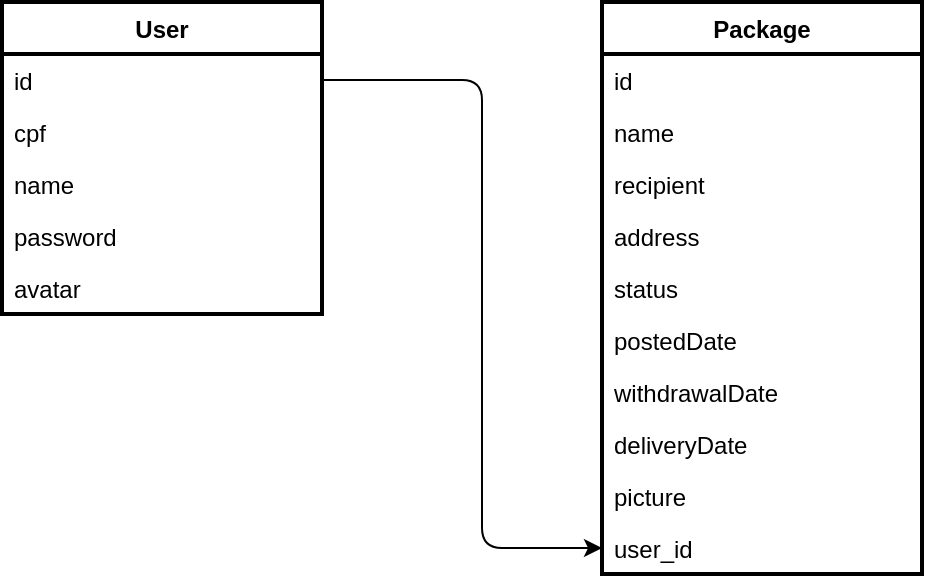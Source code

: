 <mxfile>
    <diagram id="8Blz_PSae8v8QLja-x9F" name="Page-1">
        <mxGraphModel dx="897" dy="622" grid="1" gridSize="10" guides="1" tooltips="1" connect="1" arrows="1" fold="1" page="1" pageScale="1" pageWidth="827" pageHeight="1169" math="0" shadow="0">
            <root>
                <mxCell id="0"/>
                <mxCell id="1" parent="0"/>
                <mxCell id="FFdh5_D-b6YVNC4HtfPS-11" value="User" style="swimlane;fontStyle=1;align=center;verticalAlign=top;childLayout=stackLayout;horizontal=1;startSize=26;horizontalStack=0;resizeParent=1;resizeParentMax=0;resizeLast=0;collapsible=1;marginBottom=0;strokeWidth=2;" parent="1" vertex="1">
                    <mxGeometry x="70" y="260" width="160" height="156" as="geometry">
                        <mxRectangle x="150" y="270" width="100" height="26" as="alternateBounds"/>
                    </mxGeometry>
                </mxCell>
                <mxCell id="FFdh5_D-b6YVNC4HtfPS-12" value="id" style="text;strokeColor=none;fillColor=none;align=left;verticalAlign=top;spacingLeft=4;spacingRight=4;overflow=hidden;rotatable=0;points=[[0,0.5],[1,0.5]];portConstraint=eastwest;" parent="FFdh5_D-b6YVNC4HtfPS-11" vertex="1">
                    <mxGeometry y="26" width="160" height="26" as="geometry"/>
                </mxCell>
                <mxCell id="FFdh5_D-b6YVNC4HtfPS-16" value="cpf" style="text;strokeColor=none;fillColor=none;align=left;verticalAlign=top;spacingLeft=4;spacingRight=4;overflow=hidden;rotatable=0;points=[[0,0.5],[1,0.5]];portConstraint=eastwest;" parent="FFdh5_D-b6YVNC4HtfPS-11" vertex="1">
                    <mxGeometry y="52" width="160" height="26" as="geometry"/>
                </mxCell>
                <mxCell id="FFdh5_D-b6YVNC4HtfPS-17" value="name" style="text;strokeColor=none;fillColor=none;align=left;verticalAlign=top;spacingLeft=4;spacingRight=4;overflow=hidden;rotatable=0;points=[[0,0.5],[1,0.5]];portConstraint=eastwest;" parent="FFdh5_D-b6YVNC4HtfPS-11" vertex="1">
                    <mxGeometry y="78" width="160" height="26" as="geometry"/>
                </mxCell>
                <mxCell id="FFdh5_D-b6YVNC4HtfPS-18" value="password" style="text;strokeColor=none;fillColor=none;align=left;verticalAlign=top;spacingLeft=4;spacingRight=4;overflow=hidden;rotatable=0;points=[[0,0.5],[1,0.5]];portConstraint=eastwest;" parent="FFdh5_D-b6YVNC4HtfPS-11" vertex="1">
                    <mxGeometry y="104" width="160" height="26" as="geometry"/>
                </mxCell>
                <mxCell id="FFdh5_D-b6YVNC4HtfPS-19" value="avatar" style="text;strokeColor=none;fillColor=none;align=left;verticalAlign=top;spacingLeft=4;spacingRight=4;overflow=hidden;rotatable=0;points=[[0,0.5],[1,0.5]];portConstraint=eastwest;" parent="FFdh5_D-b6YVNC4HtfPS-11" vertex="1">
                    <mxGeometry y="130" width="160" height="26" as="geometry"/>
                </mxCell>
                <mxCell id="FFdh5_D-b6YVNC4HtfPS-20" value="Package" style="swimlane;fontStyle=1;align=center;verticalAlign=top;childLayout=stackLayout;horizontal=1;startSize=26;horizontalStack=0;resizeParent=1;resizeParentMax=0;resizeLast=0;collapsible=1;marginBottom=0;strokeWidth=2;" parent="1" vertex="1">
                    <mxGeometry x="370" y="260" width="160" height="286" as="geometry">
                        <mxRectangle x="150" y="270" width="100" height="26" as="alternateBounds"/>
                    </mxGeometry>
                </mxCell>
                <mxCell id="FFdh5_D-b6YVNC4HtfPS-21" value="id" style="text;strokeColor=none;fillColor=none;align=left;verticalAlign=top;spacingLeft=4;spacingRight=4;overflow=hidden;rotatable=0;points=[[0,0.5],[1,0.5]];portConstraint=eastwest;" parent="FFdh5_D-b6YVNC4HtfPS-20" vertex="1">
                    <mxGeometry y="26" width="160" height="26" as="geometry"/>
                </mxCell>
                <mxCell id="FFdh5_D-b6YVNC4HtfPS-22" value="name" style="text;strokeColor=none;fillColor=none;align=left;verticalAlign=top;spacingLeft=4;spacingRight=4;overflow=hidden;rotatable=0;points=[[0,0.5],[1,0.5]];portConstraint=eastwest;" parent="FFdh5_D-b6YVNC4HtfPS-20" vertex="1">
                    <mxGeometry y="52" width="160" height="26" as="geometry"/>
                </mxCell>
                <mxCell id="FFdh5_D-b6YVNC4HtfPS-23" value="recipient" style="text;strokeColor=none;fillColor=none;align=left;verticalAlign=top;spacingLeft=4;spacingRight=4;overflow=hidden;rotatable=0;points=[[0,0.5],[1,0.5]];portConstraint=eastwest;" parent="FFdh5_D-b6YVNC4HtfPS-20" vertex="1">
                    <mxGeometry y="78" width="160" height="26" as="geometry"/>
                </mxCell>
                <mxCell id="FFdh5_D-b6YVNC4HtfPS-24" value="address" style="text;strokeColor=none;fillColor=none;align=left;verticalAlign=top;spacingLeft=4;spacingRight=4;overflow=hidden;rotatable=0;points=[[0,0.5],[1,0.5]];portConstraint=eastwest;" parent="FFdh5_D-b6YVNC4HtfPS-20" vertex="1">
                    <mxGeometry y="104" width="160" height="26" as="geometry"/>
                </mxCell>
                <mxCell id="FFdh5_D-b6YVNC4HtfPS-25" value="status" style="text;strokeColor=none;fillColor=none;align=left;verticalAlign=top;spacingLeft=4;spacingRight=4;overflow=hidden;rotatable=0;points=[[0,0.5],[1,0.5]];portConstraint=eastwest;" parent="FFdh5_D-b6YVNC4HtfPS-20" vertex="1">
                    <mxGeometry y="130" width="160" height="26" as="geometry"/>
                </mxCell>
                <mxCell id="FFdh5_D-b6YVNC4HtfPS-26" value="postedDate" style="text;strokeColor=none;fillColor=none;align=left;verticalAlign=top;spacingLeft=4;spacingRight=4;overflow=hidden;rotatable=0;points=[[0,0.5],[1,0.5]];portConstraint=eastwest;" parent="FFdh5_D-b6YVNC4HtfPS-20" vertex="1">
                    <mxGeometry y="156" width="160" height="26" as="geometry"/>
                </mxCell>
                <mxCell id="FFdh5_D-b6YVNC4HtfPS-27" value="withdrawalDate" style="text;strokeColor=none;fillColor=none;align=left;verticalAlign=top;spacingLeft=4;spacingRight=4;overflow=hidden;rotatable=0;points=[[0,0.5],[1,0.5]];portConstraint=eastwest;" parent="FFdh5_D-b6YVNC4HtfPS-20" vertex="1">
                    <mxGeometry y="182" width="160" height="26" as="geometry"/>
                </mxCell>
                <mxCell id="FFdh5_D-b6YVNC4HtfPS-28" value="deliveryDate" style="text;strokeColor=none;fillColor=none;align=left;verticalAlign=top;spacingLeft=4;spacingRight=4;overflow=hidden;rotatable=0;points=[[0,0.5],[1,0.5]];portConstraint=eastwest;" parent="FFdh5_D-b6YVNC4HtfPS-20" vertex="1">
                    <mxGeometry y="208" width="160" height="26" as="geometry"/>
                </mxCell>
                <mxCell id="FFdh5_D-b6YVNC4HtfPS-29" value="picture" style="text;strokeColor=none;fillColor=none;align=left;verticalAlign=top;spacingLeft=4;spacingRight=4;overflow=hidden;rotatable=0;points=[[0,0.5],[1,0.5]];portConstraint=eastwest;" parent="FFdh5_D-b6YVNC4HtfPS-20" vertex="1">
                    <mxGeometry y="234" width="160" height="26" as="geometry"/>
                </mxCell>
                <mxCell id="2" value="user_id" style="text;strokeColor=none;fillColor=none;align=left;verticalAlign=top;spacingLeft=4;spacingRight=4;overflow=hidden;rotatable=0;points=[[0,0.5],[1,0.5]];portConstraint=eastwest;" vertex="1" parent="FFdh5_D-b6YVNC4HtfPS-20">
                    <mxGeometry y="260" width="160" height="26" as="geometry"/>
                </mxCell>
                <mxCell id="4" style="edgeStyle=none;html=1;exitX=1;exitY=0.5;exitDx=0;exitDy=0;entryX=0;entryY=0.5;entryDx=0;entryDy=0;" edge="1" parent="1" source="FFdh5_D-b6YVNC4HtfPS-12" target="2">
                    <mxGeometry relative="1" as="geometry">
                        <Array as="points">
                            <mxPoint x="310" y="299"/>
                            <mxPoint x="310" y="533"/>
                        </Array>
                    </mxGeometry>
                </mxCell>
            </root>
        </mxGraphModel>
    </diagram>
</mxfile>

